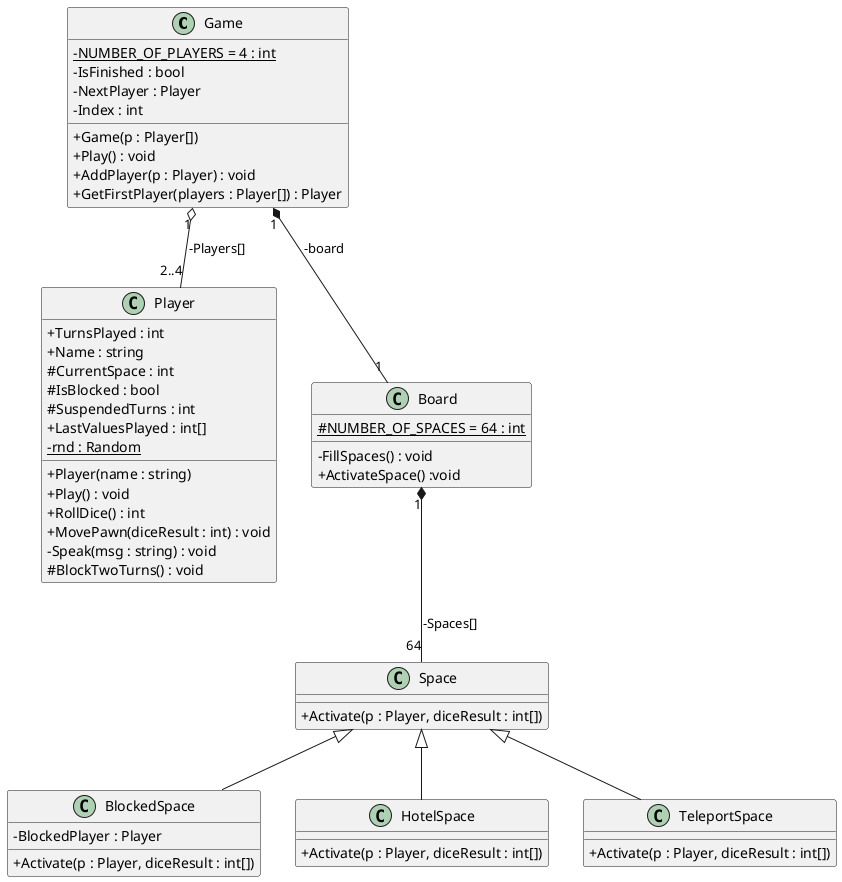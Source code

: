 @startuml Goos

skinparam classAttributeIconSize 0
Game "1" o-- "2..4" Player: "-Players[]"
Game "1" *-- "1" Board : "-board"
Board "1" *-- "64" Space : "-Spaces[]"
Space <|-- BlockedSpace
Space <|-- HotelSpace
Space <|-- TeleportSpace

class Board{
    {static} # NUMBER_OF_SPACES = 64 : int
    -FillSpaces() : void
    +ActivateSpace() :void
}

class Game{
    {static} - NUMBER_OF_PLAYERS = 4 : int
    - IsFinished : bool
    - NextPlayer : Player
    - Index : int

    + Game(p : Player[])
    + Play() : void
    + AddPlayer(p : Player) : void
    + GetFirstPlayer(players : Player[]) : Player

}

class Player{

    + TurnsPlayed : int
    + Name : string
    # CurrentSpace : int
    # IsBlocked : bool
    # SuspendedTurns : int
    + LastValuesPlayed : int[]
    {static} - rnd : Random

    + Player(name : string)
    + Play() : void
    + RollDice() : int
    + MovePawn(diceResult : int) : void
    - Speak(msg : string) : void
    # BlockTwoTurns() : void
}

class Space{
    + Activate(p : Player, diceResult : int[])
}

class BlockedSpace{
    - BlockedPlayer : Player
    + Activate(p : Player, diceResult : int[])
}

class HotelSpace{
    + Activate(p : Player, diceResult : int[])
}

class TeleportSpace{
    + Activate(p : Player, diceResult : int[])
}

@enduml